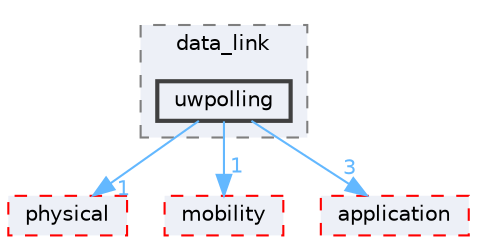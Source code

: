 digraph "uwpolling"
{
 // LATEX_PDF_SIZE
  bgcolor="transparent";
  edge [fontname=Helvetica,fontsize=10,labelfontname=Helvetica,labelfontsize=10];
  node [fontname=Helvetica,fontsize=10,shape=box,height=0.2,width=0.4];
  compound=true
  subgraph clusterdir_f7bea17b332b01568654fe6fe9b8c8b6 {
    graph [ bgcolor="#edf0f7", pencolor="grey50", label="data_link", fontname=Helvetica,fontsize=10 style="filled,dashed", URL="dir_f7bea17b332b01568654fe6fe9b8c8b6.html",tooltip=""]
  dir_fd724b1bfd66437402cd3e6a176eb31f [label="uwpolling", fillcolor="#edf0f7", color="grey25", style="filled,bold", URL="dir_fd724b1bfd66437402cd3e6a176eb31f.html",tooltip=""];
  }
  dir_72e4c916a7f28a58468fd1f36d6e4463 [label="physical", fillcolor="#edf0f7", color="red", style="filled,dashed", URL="dir_72e4c916a7f28a58468fd1f36d6e4463.html",tooltip=""];
  dir_741ab5b83fa2a202382e246d38fc7bcc [label="mobility", fillcolor="#edf0f7", color="red", style="filled,dashed", URL="dir_741ab5b83fa2a202382e246d38fc7bcc.html",tooltip=""];
  dir_b285d5add5de2cf6cecd6895cc1a282d [label="application", fillcolor="#edf0f7", color="red", style="filled,dashed", URL="dir_b285d5add5de2cf6cecd6895cc1a282d.html",tooltip=""];
  dir_fd724b1bfd66437402cd3e6a176eb31f->dir_72e4c916a7f28a58468fd1f36d6e4463 [headlabel="1", labeldistance=1.5 headhref="dir_000082_000023.html" href="dir_000082_000023.html" color="steelblue1" fontcolor="steelblue1"];
  dir_fd724b1bfd66437402cd3e6a176eb31f->dir_741ab5b83fa2a202382e246d38fc7bcc [headlabel="1", labeldistance=1.5 headhref="dir_000082_000007.html" href="dir_000082_000007.html" color="steelblue1" fontcolor="steelblue1"];
  dir_fd724b1bfd66437402cd3e6a176eb31f->dir_b285d5add5de2cf6cecd6895cc1a282d [headlabel="3", labeldistance=1.5 headhref="dir_000082_000000.html" href="dir_000082_000000.html" color="steelblue1" fontcolor="steelblue1"];
}
